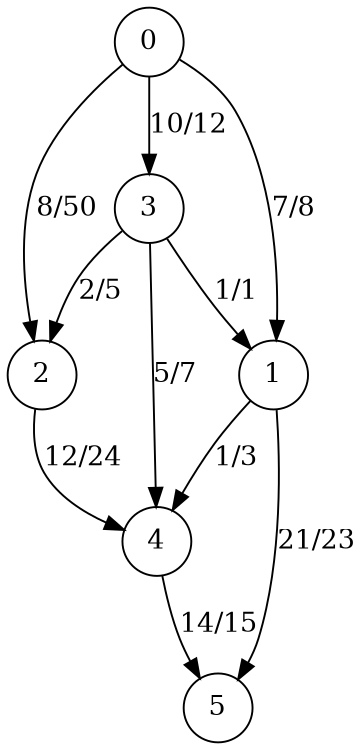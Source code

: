 digraph finite_state_machine { 
size="8,5"
node [shape = circle]; 
0 -> 2 [ label = "8/50"];
0 -> 3 [ label = "10/12"];
0 -> 1 [ label = "7/8"];
2 -> 4 [ label = "12/24"];
3 -> 4 [ label = "5/7"];
3 -> 2 [ label = "2/5"];
3 -> 1 [ label = "1/1"];
1 -> 4 [ label = "1/3"];
1 -> 5 [ label = "21/23"];
4 -> 5 [ label = "14/15"];
}
